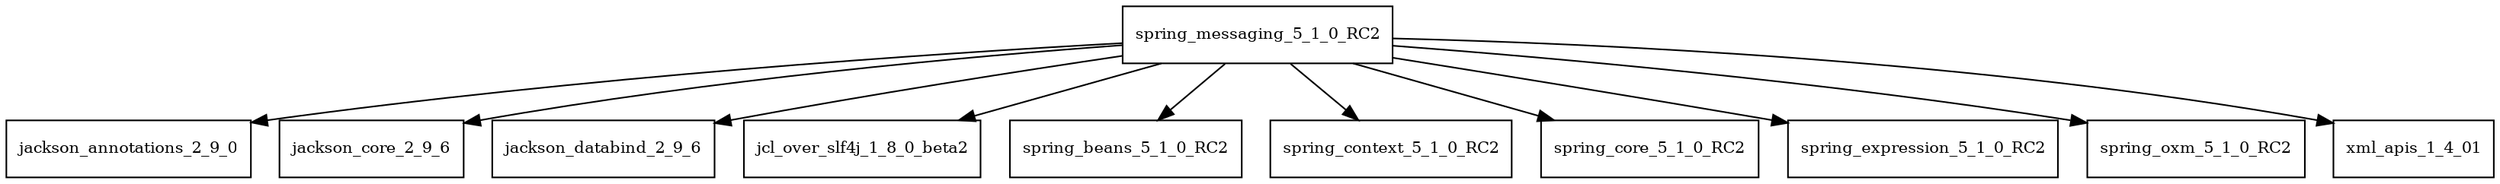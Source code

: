 digraph spring_messaging_5_1_0_RC2_dependencies {
  node [shape = box, fontsize=10.0];
  spring_messaging_5_1_0_RC2 -> jackson_annotations_2_9_0;
  spring_messaging_5_1_0_RC2 -> jackson_core_2_9_6;
  spring_messaging_5_1_0_RC2 -> jackson_databind_2_9_6;
  spring_messaging_5_1_0_RC2 -> jcl_over_slf4j_1_8_0_beta2;
  spring_messaging_5_1_0_RC2 -> spring_beans_5_1_0_RC2;
  spring_messaging_5_1_0_RC2 -> spring_context_5_1_0_RC2;
  spring_messaging_5_1_0_RC2 -> spring_core_5_1_0_RC2;
  spring_messaging_5_1_0_RC2 -> spring_expression_5_1_0_RC2;
  spring_messaging_5_1_0_RC2 -> spring_oxm_5_1_0_RC2;
  spring_messaging_5_1_0_RC2 -> xml_apis_1_4_01;
}
